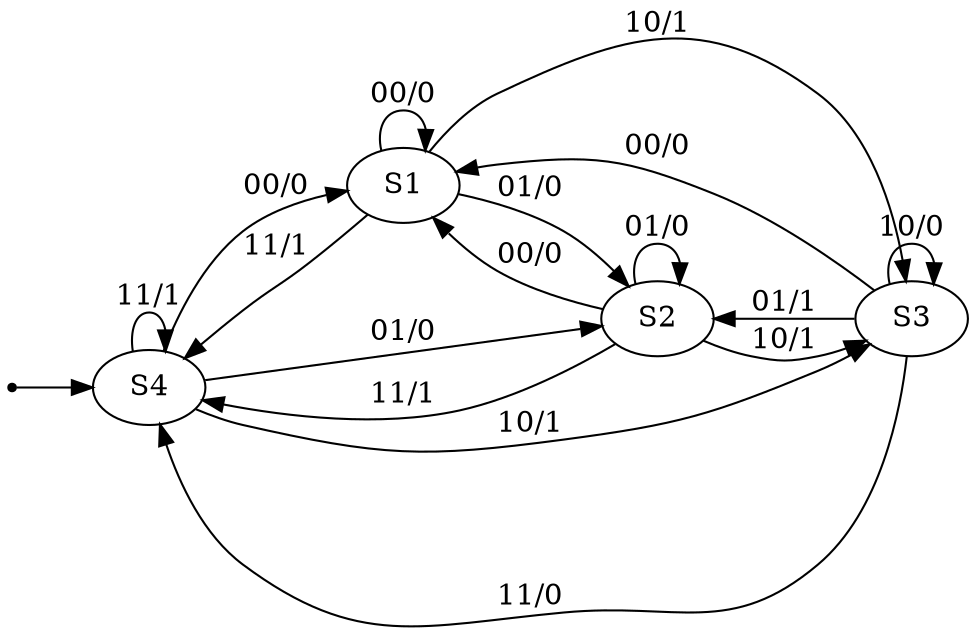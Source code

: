digraph STG {
	rankdir=LR;

	INIT [shape=point];
	S1 [label="S1"];
	S2 [label="S2"];
	S3 [label="S3"];
	S4 [label="S4"];

	INIT -> S4
	S1 -> S1 [label="00/0"];
	S1 -> S2 [label="01/0"];
	S1 -> S3 [label="10/1"];
	S1 -> S4 [label="11/1"];
	S2 -> S1 [label="00/0"];
	S2 -> S2 [label="01/0"];
	S2 -> S3 [label="10/1"];
	S2 -> S4 [label="11/1"];
	S3 -> S1 [label="00/0"];
	S3 -> S2 [label="01/1"];
	S3 -> S3 [label="10/0"];
	S3 -> S4 [label="11/0"];
	S4 -> S1 [label="00/0"];
	S4 -> S2 [label="01/0"];
	S4 -> S3 [label="10/1"];
	S4 -> S4 [label="11/1"];
}
